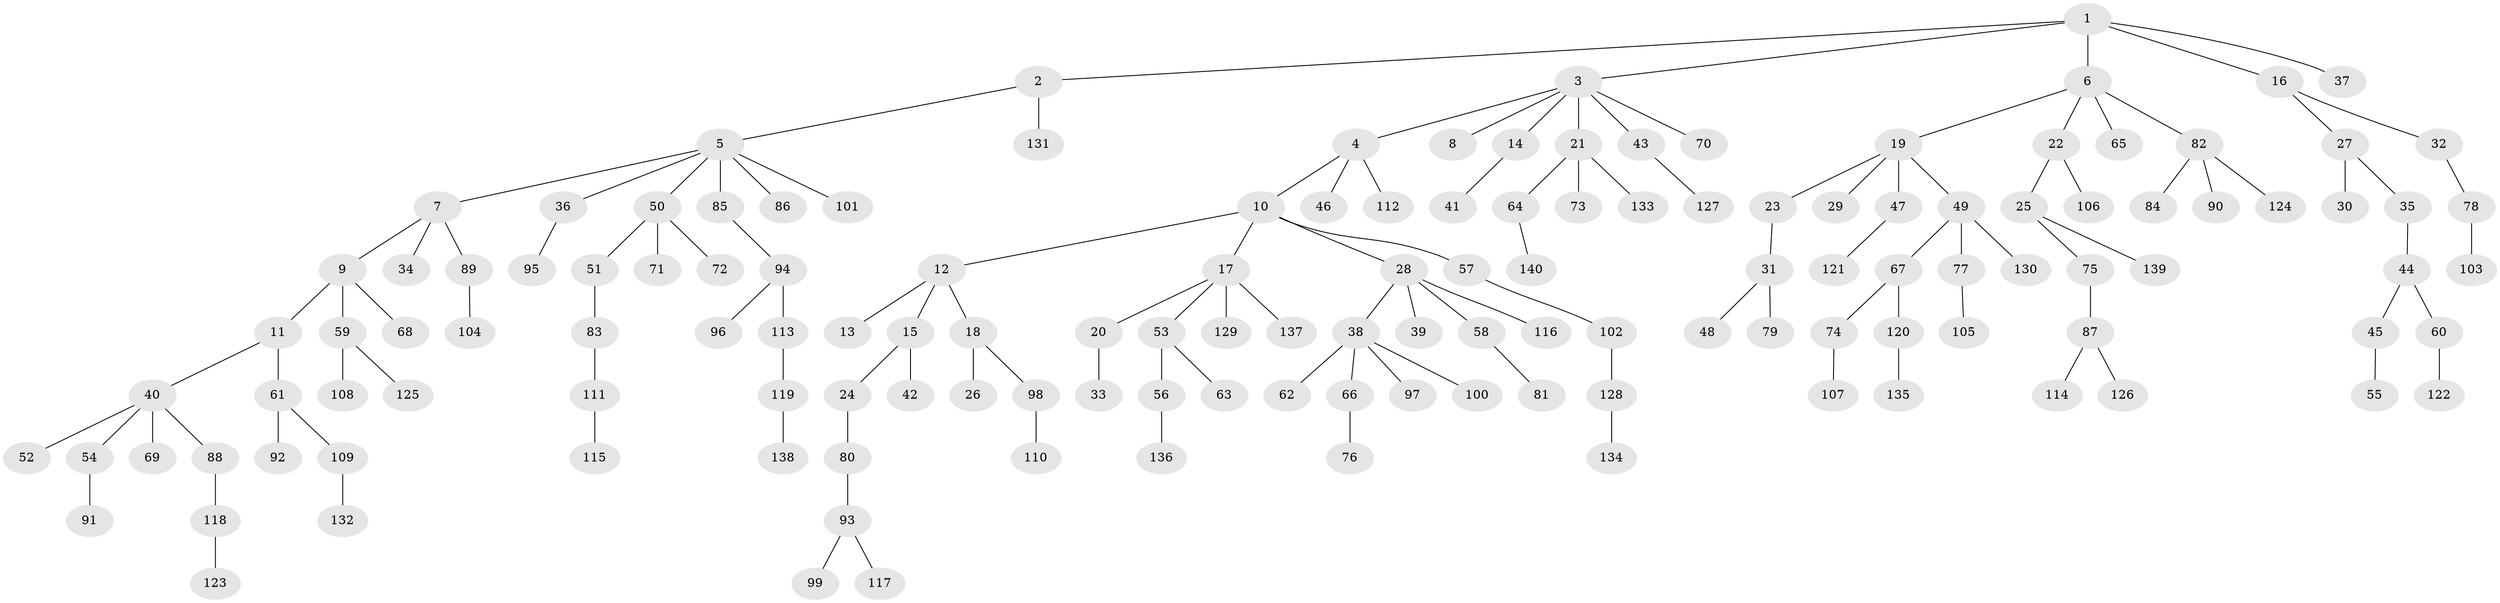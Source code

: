 // coarse degree distribution, {4: 0.05102040816326531, 1: 0.5918367346938775, 2: 0.23469387755102042, 5: 0.05102040816326531, 3: 0.05102040816326531, 8: 0.01020408163265306, 22: 0.01020408163265306}
// Generated by graph-tools (version 1.1) at 2025/56/03/04/25 21:56:10]
// undirected, 140 vertices, 139 edges
graph export_dot {
graph [start="1"]
  node [color=gray90,style=filled];
  1;
  2;
  3;
  4;
  5;
  6;
  7;
  8;
  9;
  10;
  11;
  12;
  13;
  14;
  15;
  16;
  17;
  18;
  19;
  20;
  21;
  22;
  23;
  24;
  25;
  26;
  27;
  28;
  29;
  30;
  31;
  32;
  33;
  34;
  35;
  36;
  37;
  38;
  39;
  40;
  41;
  42;
  43;
  44;
  45;
  46;
  47;
  48;
  49;
  50;
  51;
  52;
  53;
  54;
  55;
  56;
  57;
  58;
  59;
  60;
  61;
  62;
  63;
  64;
  65;
  66;
  67;
  68;
  69;
  70;
  71;
  72;
  73;
  74;
  75;
  76;
  77;
  78;
  79;
  80;
  81;
  82;
  83;
  84;
  85;
  86;
  87;
  88;
  89;
  90;
  91;
  92;
  93;
  94;
  95;
  96;
  97;
  98;
  99;
  100;
  101;
  102;
  103;
  104;
  105;
  106;
  107;
  108;
  109;
  110;
  111;
  112;
  113;
  114;
  115;
  116;
  117;
  118;
  119;
  120;
  121;
  122;
  123;
  124;
  125;
  126;
  127;
  128;
  129;
  130;
  131;
  132;
  133;
  134;
  135;
  136;
  137;
  138;
  139;
  140;
  1 -- 2;
  1 -- 3;
  1 -- 6;
  1 -- 16;
  1 -- 37;
  2 -- 5;
  2 -- 131;
  3 -- 4;
  3 -- 8;
  3 -- 14;
  3 -- 21;
  3 -- 43;
  3 -- 70;
  4 -- 10;
  4 -- 46;
  4 -- 112;
  5 -- 7;
  5 -- 36;
  5 -- 50;
  5 -- 85;
  5 -- 86;
  5 -- 101;
  6 -- 19;
  6 -- 22;
  6 -- 65;
  6 -- 82;
  7 -- 9;
  7 -- 34;
  7 -- 89;
  9 -- 11;
  9 -- 59;
  9 -- 68;
  10 -- 12;
  10 -- 17;
  10 -- 28;
  10 -- 57;
  11 -- 40;
  11 -- 61;
  12 -- 13;
  12 -- 15;
  12 -- 18;
  14 -- 41;
  15 -- 24;
  15 -- 42;
  16 -- 27;
  16 -- 32;
  17 -- 20;
  17 -- 53;
  17 -- 129;
  17 -- 137;
  18 -- 26;
  18 -- 98;
  19 -- 23;
  19 -- 29;
  19 -- 47;
  19 -- 49;
  20 -- 33;
  21 -- 64;
  21 -- 73;
  21 -- 133;
  22 -- 25;
  22 -- 106;
  23 -- 31;
  24 -- 80;
  25 -- 75;
  25 -- 139;
  27 -- 30;
  27 -- 35;
  28 -- 38;
  28 -- 39;
  28 -- 58;
  28 -- 116;
  31 -- 48;
  31 -- 79;
  32 -- 78;
  35 -- 44;
  36 -- 95;
  38 -- 62;
  38 -- 66;
  38 -- 97;
  38 -- 100;
  40 -- 52;
  40 -- 54;
  40 -- 69;
  40 -- 88;
  43 -- 127;
  44 -- 45;
  44 -- 60;
  45 -- 55;
  47 -- 121;
  49 -- 67;
  49 -- 77;
  49 -- 130;
  50 -- 51;
  50 -- 71;
  50 -- 72;
  51 -- 83;
  53 -- 56;
  53 -- 63;
  54 -- 91;
  56 -- 136;
  57 -- 102;
  58 -- 81;
  59 -- 108;
  59 -- 125;
  60 -- 122;
  61 -- 92;
  61 -- 109;
  64 -- 140;
  66 -- 76;
  67 -- 74;
  67 -- 120;
  74 -- 107;
  75 -- 87;
  77 -- 105;
  78 -- 103;
  80 -- 93;
  82 -- 84;
  82 -- 90;
  82 -- 124;
  83 -- 111;
  85 -- 94;
  87 -- 114;
  87 -- 126;
  88 -- 118;
  89 -- 104;
  93 -- 99;
  93 -- 117;
  94 -- 96;
  94 -- 113;
  98 -- 110;
  102 -- 128;
  109 -- 132;
  111 -- 115;
  113 -- 119;
  118 -- 123;
  119 -- 138;
  120 -- 135;
  128 -- 134;
}
